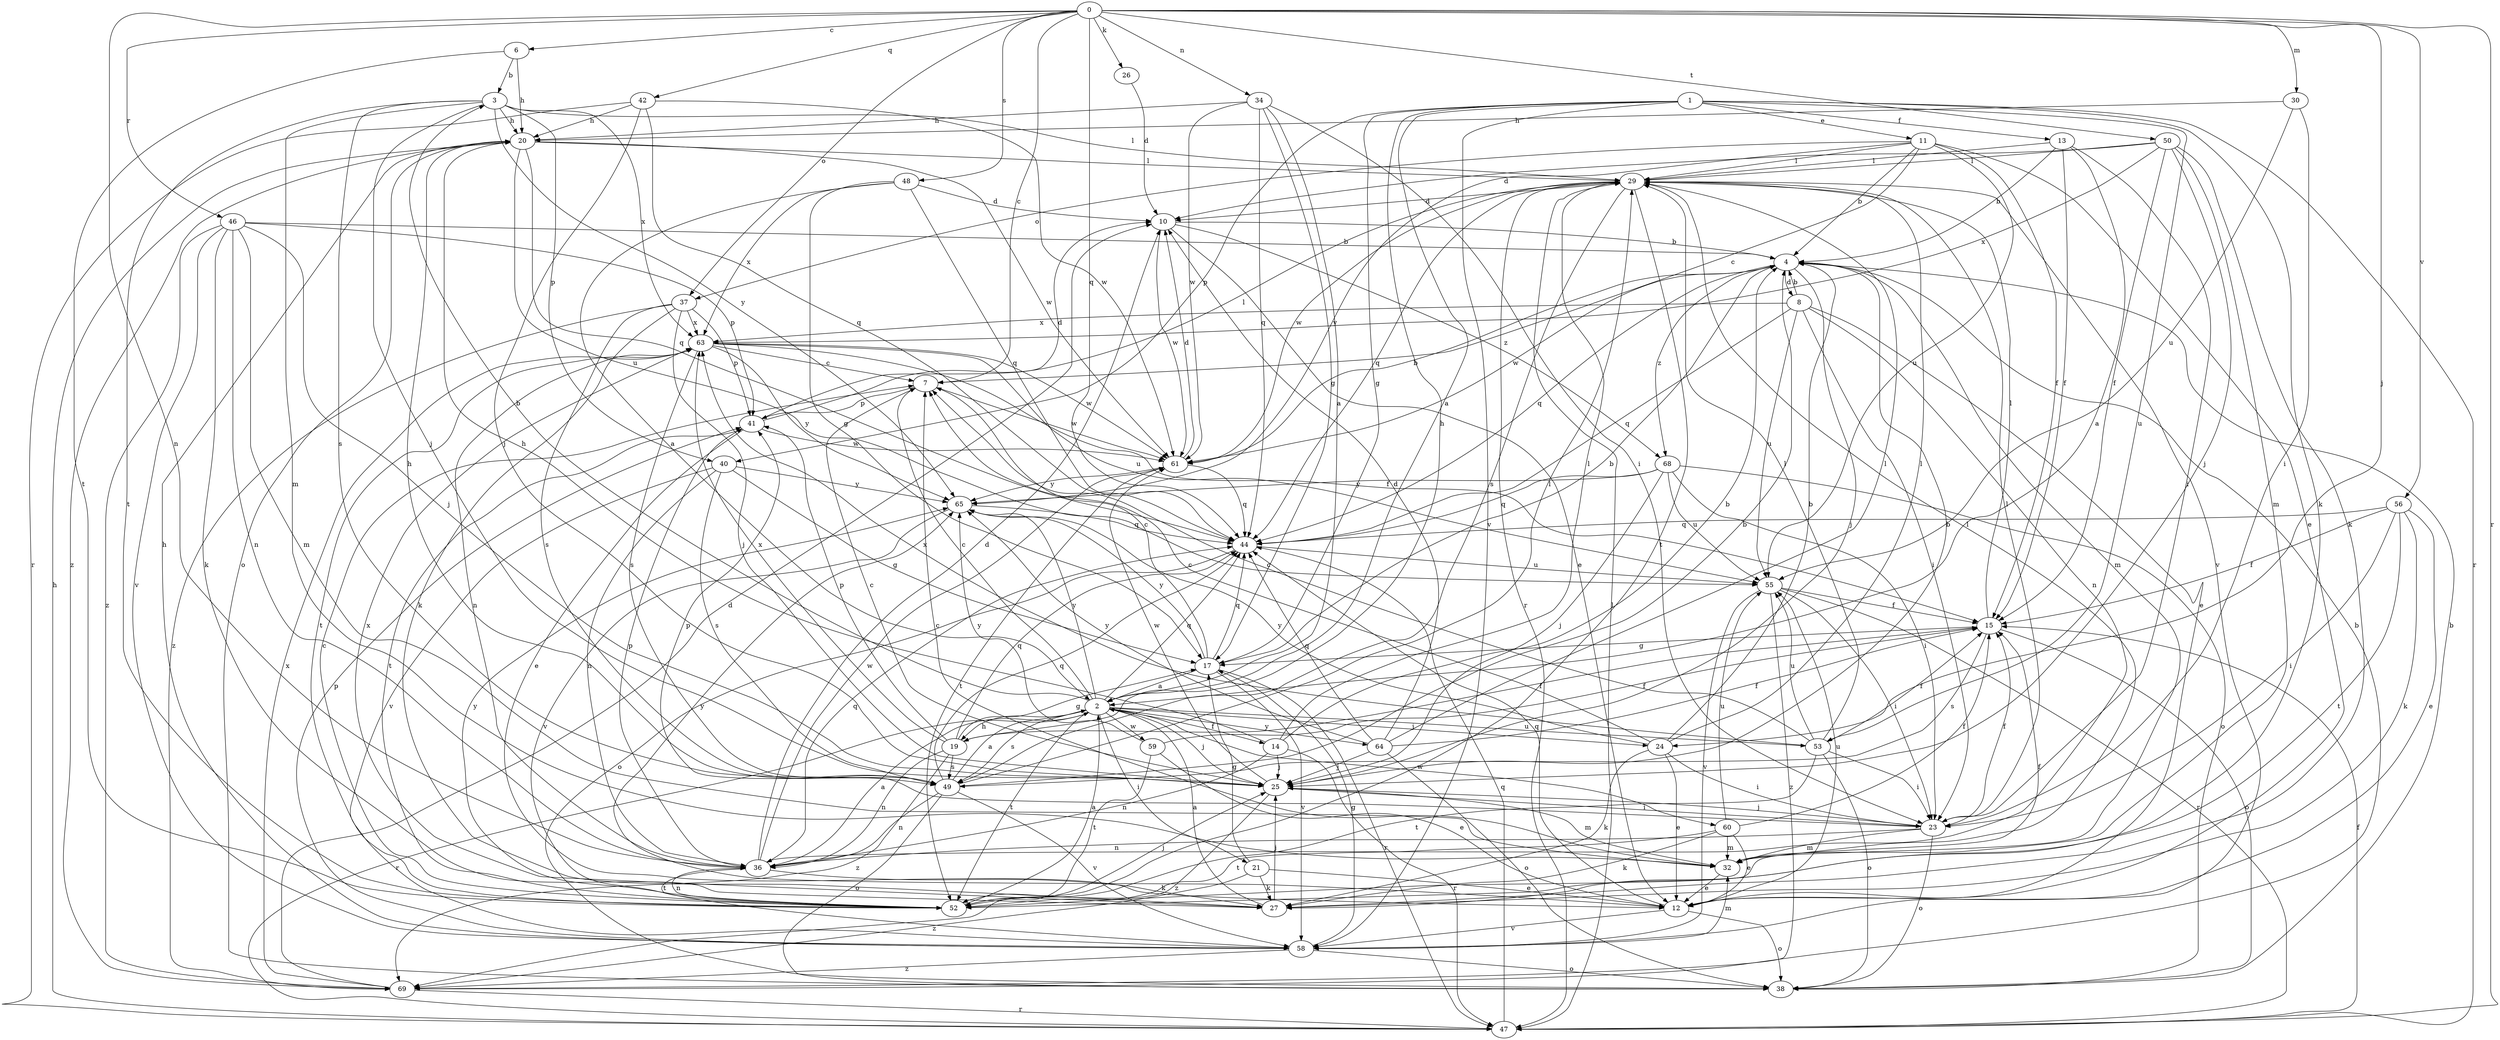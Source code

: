 strict digraph  {
0;
1;
2;
3;
4;
6;
7;
8;
10;
11;
12;
13;
14;
15;
17;
19;
20;
21;
23;
24;
25;
26;
27;
29;
30;
32;
34;
36;
37;
38;
40;
41;
42;
44;
46;
47;
48;
49;
50;
52;
53;
55;
56;
58;
59;
60;
61;
63;
64;
65;
68;
69;
0 -> 6  [label=c];
0 -> 7  [label=c];
0 -> 24  [label=j];
0 -> 26  [label=k];
0 -> 30  [label=m];
0 -> 34  [label=n];
0 -> 36  [label=n];
0 -> 37  [label=o];
0 -> 42  [label=q];
0 -> 44  [label=q];
0 -> 46  [label=r];
0 -> 47  [label=r];
0 -> 48  [label=s];
0 -> 50  [label=t];
0 -> 56  [label=v];
1 -> 2  [label=a];
1 -> 11  [label=e];
1 -> 13  [label=f];
1 -> 17  [label=g];
1 -> 19  [label=h];
1 -> 27  [label=k];
1 -> 40  [label=p];
1 -> 47  [label=r];
1 -> 53  [label=u];
1 -> 58  [label=v];
2 -> 3  [label=b];
2 -> 7  [label=c];
2 -> 14  [label=f];
2 -> 19  [label=h];
2 -> 21  [label=i];
2 -> 24  [label=j];
2 -> 25  [label=j];
2 -> 44  [label=q];
2 -> 47  [label=r];
2 -> 49  [label=s];
2 -> 52  [label=t];
2 -> 53  [label=u];
2 -> 59  [label=w];
2 -> 60  [label=w];
2 -> 64  [label=y];
2 -> 65  [label=y];
3 -> 20  [label=h];
3 -> 25  [label=j];
3 -> 29  [label=l];
3 -> 32  [label=m];
3 -> 40  [label=p];
3 -> 49  [label=s];
3 -> 52  [label=t];
3 -> 63  [label=x];
3 -> 65  [label=y];
4 -> 8  [label=d];
4 -> 25  [label=j];
4 -> 32  [label=m];
4 -> 44  [label=q];
4 -> 61  [label=w];
4 -> 68  [label=z];
6 -> 3  [label=b];
6 -> 20  [label=h];
6 -> 52  [label=t];
7 -> 41  [label=p];
7 -> 61  [label=w];
8 -> 4  [label=b];
8 -> 12  [label=e];
8 -> 23  [label=i];
8 -> 36  [label=n];
8 -> 44  [label=q];
8 -> 55  [label=u];
8 -> 63  [label=x];
10 -> 4  [label=b];
10 -> 12  [label=e];
10 -> 61  [label=w];
10 -> 68  [label=z];
11 -> 4  [label=b];
11 -> 7  [label=c];
11 -> 12  [label=e];
11 -> 15  [label=f];
11 -> 29  [label=l];
11 -> 37  [label=o];
11 -> 55  [label=u];
11 -> 65  [label=y];
12 -> 38  [label=o];
12 -> 44  [label=q];
12 -> 55  [label=u];
12 -> 58  [label=v];
12 -> 65  [label=y];
13 -> 2  [label=a];
13 -> 4  [label=b];
13 -> 15  [label=f];
13 -> 23  [label=i];
13 -> 29  [label=l];
14 -> 4  [label=b];
14 -> 20  [label=h];
14 -> 25  [label=j];
14 -> 29  [label=l];
14 -> 36  [label=n];
14 -> 47  [label=r];
15 -> 17  [label=g];
15 -> 29  [label=l];
15 -> 38  [label=o];
15 -> 49  [label=s];
17 -> 2  [label=a];
17 -> 4  [label=b];
17 -> 7  [label=c];
17 -> 44  [label=q];
17 -> 47  [label=r];
17 -> 58  [label=v];
17 -> 65  [label=y];
19 -> 15  [label=f];
19 -> 17  [label=g];
19 -> 36  [label=n];
19 -> 41  [label=p];
19 -> 44  [label=q];
19 -> 49  [label=s];
19 -> 63  [label=x];
19 -> 69  [label=z];
20 -> 29  [label=l];
20 -> 38  [label=o];
20 -> 44  [label=q];
20 -> 55  [label=u];
20 -> 61  [label=w];
20 -> 69  [label=z];
21 -> 12  [label=e];
21 -> 17  [label=g];
21 -> 27  [label=k];
21 -> 69  [label=z];
23 -> 15  [label=f];
23 -> 25  [label=j];
23 -> 29  [label=l];
23 -> 32  [label=m];
23 -> 36  [label=n];
23 -> 38  [label=o];
23 -> 41  [label=p];
24 -> 4  [label=b];
24 -> 7  [label=c];
24 -> 12  [label=e];
24 -> 23  [label=i];
24 -> 27  [label=k];
24 -> 29  [label=l];
24 -> 65  [label=y];
25 -> 4  [label=b];
25 -> 7  [label=c];
25 -> 23  [label=i];
25 -> 32  [label=m];
25 -> 61  [label=w];
25 -> 69  [label=z];
26 -> 10  [label=d];
27 -> 2  [label=a];
27 -> 25  [label=j];
27 -> 63  [label=x];
29 -> 10  [label=d];
29 -> 44  [label=q];
29 -> 47  [label=r];
29 -> 49  [label=s];
29 -> 52  [label=t];
29 -> 58  [label=v];
29 -> 61  [label=w];
30 -> 20  [label=h];
30 -> 23  [label=i];
30 -> 55  [label=u];
32 -> 7  [label=c];
32 -> 12  [label=e];
32 -> 29  [label=l];
34 -> 2  [label=a];
34 -> 17  [label=g];
34 -> 20  [label=h];
34 -> 23  [label=i];
34 -> 44  [label=q];
34 -> 61  [label=w];
36 -> 2  [label=a];
36 -> 10  [label=d];
36 -> 27  [label=k];
36 -> 41  [label=p];
36 -> 44  [label=q];
36 -> 52  [label=t];
36 -> 61  [label=w];
37 -> 25  [label=j];
37 -> 27  [label=k];
37 -> 41  [label=p];
37 -> 49  [label=s];
37 -> 63  [label=x];
37 -> 69  [label=z];
38 -> 4  [label=b];
40 -> 17  [label=g];
40 -> 36  [label=n];
40 -> 49  [label=s];
40 -> 58  [label=v];
40 -> 65  [label=y];
41 -> 10  [label=d];
41 -> 12  [label=e];
41 -> 29  [label=l];
41 -> 52  [label=t];
41 -> 61  [label=w];
42 -> 20  [label=h];
42 -> 25  [label=j];
42 -> 44  [label=q];
42 -> 47  [label=r];
42 -> 61  [label=w];
44 -> 38  [label=o];
44 -> 55  [label=u];
46 -> 4  [label=b];
46 -> 25  [label=j];
46 -> 27  [label=k];
46 -> 32  [label=m];
46 -> 36  [label=n];
46 -> 41  [label=p];
46 -> 58  [label=v];
46 -> 69  [label=z];
47 -> 15  [label=f];
47 -> 20  [label=h];
47 -> 29  [label=l];
47 -> 44  [label=q];
48 -> 2  [label=a];
48 -> 10  [label=d];
48 -> 17  [label=g];
48 -> 44  [label=q];
48 -> 63  [label=x];
49 -> 2  [label=a];
49 -> 4  [label=b];
49 -> 20  [label=h];
49 -> 29  [label=l];
49 -> 36  [label=n];
49 -> 38  [label=o];
49 -> 44  [label=q];
49 -> 58  [label=v];
50 -> 10  [label=d];
50 -> 15  [label=f];
50 -> 25  [label=j];
50 -> 27  [label=k];
50 -> 29  [label=l];
50 -> 32  [label=m];
50 -> 63  [label=x];
52 -> 2  [label=a];
52 -> 7  [label=c];
52 -> 15  [label=f];
52 -> 25  [label=j];
52 -> 36  [label=n];
52 -> 65  [label=y];
53 -> 7  [label=c];
53 -> 15  [label=f];
53 -> 23  [label=i];
53 -> 29  [label=l];
53 -> 38  [label=o];
53 -> 52  [label=t];
53 -> 55  [label=u];
53 -> 63  [label=x];
55 -> 15  [label=f];
55 -> 23  [label=i];
55 -> 47  [label=r];
55 -> 58  [label=v];
55 -> 69  [label=z];
56 -> 12  [label=e];
56 -> 15  [label=f];
56 -> 23  [label=i];
56 -> 27  [label=k];
56 -> 44  [label=q];
56 -> 52  [label=t];
58 -> 17  [label=g];
58 -> 20  [label=h];
58 -> 32  [label=m];
58 -> 38  [label=o];
58 -> 41  [label=p];
58 -> 69  [label=z];
59 -> 12  [label=e];
59 -> 15  [label=f];
59 -> 52  [label=t];
59 -> 65  [label=y];
60 -> 12  [label=e];
60 -> 15  [label=f];
60 -> 27  [label=k];
60 -> 32  [label=m];
60 -> 52  [label=t];
60 -> 55  [label=u];
61 -> 4  [label=b];
61 -> 10  [label=d];
61 -> 44  [label=q];
61 -> 52  [label=t];
61 -> 65  [label=y];
63 -> 7  [label=c];
63 -> 15  [label=f];
63 -> 36  [label=n];
63 -> 49  [label=s];
63 -> 52  [label=t];
63 -> 55  [label=u];
63 -> 61  [label=w];
63 -> 65  [label=y];
64 -> 10  [label=d];
64 -> 15  [label=f];
64 -> 25  [label=j];
64 -> 29  [label=l];
64 -> 38  [label=o];
64 -> 44  [label=q];
64 -> 65  [label=y];
65 -> 44  [label=q];
65 -> 58  [label=v];
68 -> 23  [label=i];
68 -> 25  [label=j];
68 -> 38  [label=o];
68 -> 44  [label=q];
68 -> 55  [label=u];
68 -> 65  [label=y];
69 -> 4  [label=b];
69 -> 10  [label=d];
69 -> 47  [label=r];
69 -> 63  [label=x];
}
